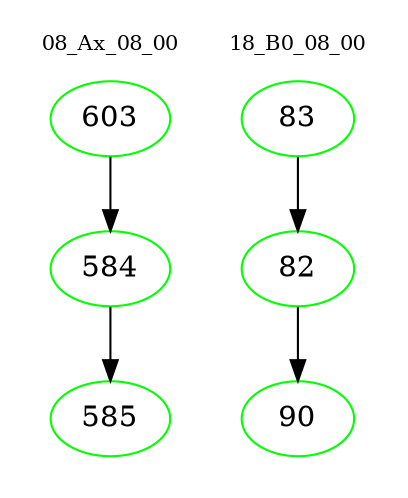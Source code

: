 digraph{
subgraph cluster_0 {
color = white
label = "08_Ax_08_00";
fontsize=10;
T0_603 [label="603", color="green"]
T0_603 -> T0_584 [color="black"]
T0_584 [label="584", color="green"]
T0_584 -> T0_585 [color="black"]
T0_585 [label="585", color="green"]
}
subgraph cluster_1 {
color = white
label = "18_B0_08_00";
fontsize=10;
T1_83 [label="83", color="green"]
T1_83 -> T1_82 [color="black"]
T1_82 [label="82", color="green"]
T1_82 -> T1_90 [color="black"]
T1_90 [label="90", color="green"]
}
}
